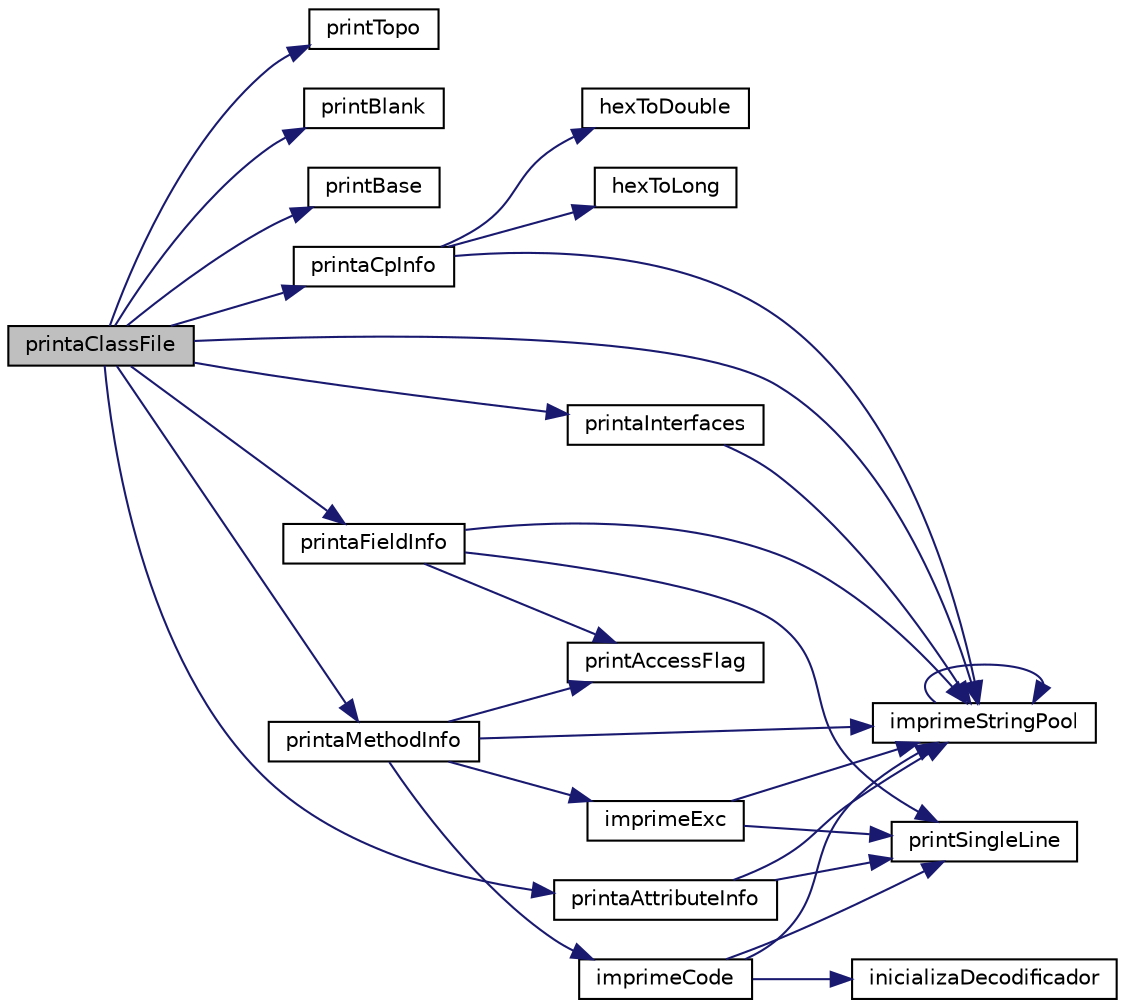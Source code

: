 digraph "printaClassFile"
{
 // INTERACTIVE_SVG=YES
  edge [fontname="Helvetica",fontsize="10",labelfontname="Helvetica",labelfontsize="10"];
  node [fontname="Helvetica",fontsize="10",shape=record];
  rankdir="LR";
  Node56 [label="printaClassFile",height=0.2,width=0.4,color="black", fillcolor="grey75", style="filled", fontcolor="black"];
  Node56 -> Node57 [color="midnightblue",fontsize="10",style="solid",fontname="Helvetica"];
  Node57 [label="printTopo",height=0.2,width=0.4,color="black", fillcolor="white", style="filled",URL="$exibidor_8c.html#a900bd082031766050012dc3b7f348205"];
  Node56 -> Node58 [color="midnightblue",fontsize="10",style="solid",fontname="Helvetica"];
  Node58 [label="printBlank",height=0.2,width=0.4,color="black", fillcolor="white", style="filled",URL="$exibidor_8c.html#a5f3fe4937a7bce5015e350ec7588d15b"];
  Node56 -> Node59 [color="midnightblue",fontsize="10",style="solid",fontname="Helvetica"];
  Node59 [label="printBase",height=0.2,width=0.4,color="black", fillcolor="white", style="filled",URL="$exibidor_8c.html#a8579e18db3f0cf53464240c9c8e45a8b"];
  Node56 -> Node60 [color="midnightblue",fontsize="10",style="solid",fontname="Helvetica"];
  Node60 [label="imprimeStringPool",height=0.2,width=0.4,color="black", fillcolor="white", style="filled",URL="$exibidor_8c.html#a779037b6863fb2a2a41e99ab25c04b8d"];
  Node60 -> Node60 [color="midnightblue",fontsize="10",style="solid",fontname="Helvetica"];
  Node56 -> Node61 [color="midnightblue",fontsize="10",style="solid",fontname="Helvetica"];
  Node61 [label="printaCpInfo",height=0.2,width=0.4,color="black", fillcolor="white", style="filled",URL="$exibidor_8c.html#afccec8f6e6482cf1068555390a62c127"];
  Node61 -> Node60 [color="midnightblue",fontsize="10",style="solid",fontname="Helvetica"];
  Node61 -> Node62 [color="midnightblue",fontsize="10",style="solid",fontname="Helvetica"];
  Node62 [label="hexToDouble",height=0.2,width=0.4,color="black", fillcolor="white", style="filled",URL="$exibidor_8c.html#ae3623748d39f700f065fc13619af7599"];
  Node61 -> Node63 [color="midnightblue",fontsize="10",style="solid",fontname="Helvetica"];
  Node63 [label="hexToLong",height=0.2,width=0.4,color="black", fillcolor="white", style="filled",URL="$exibidor_8c.html#a1d10814d2eb259040b2a191921a7878f"];
  Node56 -> Node64 [color="midnightblue",fontsize="10",style="solid",fontname="Helvetica"];
  Node64 [label="printaInterfaces",height=0.2,width=0.4,color="black", fillcolor="white", style="filled",URL="$exibidor_8c.html#a97e7f4f9858dd377560e568e6c2f6b69"];
  Node64 -> Node60 [color="midnightblue",fontsize="10",style="solid",fontname="Helvetica"];
  Node56 -> Node65 [color="midnightblue",fontsize="10",style="solid",fontname="Helvetica"];
  Node65 [label="printaFieldInfo",height=0.2,width=0.4,color="black", fillcolor="white", style="filled",URL="$exibidor_8c.html#a628a6794abdbb58d9f3a512d8918af23"];
  Node65 -> Node60 [color="midnightblue",fontsize="10",style="solid",fontname="Helvetica"];
  Node65 -> Node66 [color="midnightblue",fontsize="10",style="solid",fontname="Helvetica"];
  Node66 [label="printAccessFlag",height=0.2,width=0.4,color="black", fillcolor="white", style="filled",URL="$exibidor_8c.html#aa1dcc58c50687652a1eda3b9d99a4496"];
  Node65 -> Node67 [color="midnightblue",fontsize="10",style="solid",fontname="Helvetica"];
  Node67 [label="printSingleLine",height=0.2,width=0.4,color="black", fillcolor="white", style="filled",URL="$exibidor_8c.html#aa801ec3d076e92418c34fa5e894df667"];
  Node56 -> Node68 [color="midnightblue",fontsize="10",style="solid",fontname="Helvetica"];
  Node68 [label="printaMethodInfo",height=0.2,width=0.4,color="black", fillcolor="white", style="filled",URL="$exibidor_8c.html#ad6fba2eba482e4cd9b8e0f4727a1a916"];
  Node68 -> Node60 [color="midnightblue",fontsize="10",style="solid",fontname="Helvetica"];
  Node68 -> Node66 [color="midnightblue",fontsize="10",style="solid",fontname="Helvetica"];
  Node68 -> Node69 [color="midnightblue",fontsize="10",style="solid",fontname="Helvetica"];
  Node69 [label="imprimeCode",height=0.2,width=0.4,color="black", fillcolor="white", style="filled",URL="$exibidor_8c.html#a7c0475d7e6531aa7a07e7f1103fc56e0"];
  Node69 -> Node67 [color="midnightblue",fontsize="10",style="solid",fontname="Helvetica"];
  Node69 -> Node60 [color="midnightblue",fontsize="10",style="solid",fontname="Helvetica"];
  Node69 -> Node70 [color="midnightblue",fontsize="10",style="solid",fontname="Helvetica"];
  Node70 [label="inicializaDecodificador",height=0.2,width=0.4,color="black", fillcolor="white", style="filled",URL="$decodificador_8c.html#ac4ac4bcce3fed96b1a2657ceafda40bc"];
  Node68 -> Node71 [color="midnightblue",fontsize="10",style="solid",fontname="Helvetica"];
  Node71 [label="imprimeExc",height=0.2,width=0.4,color="black", fillcolor="white", style="filled",URL="$exibidor_8c.html#a9d4be7efdb4277ecb2294302e9d35b37"];
  Node71 -> Node67 [color="midnightblue",fontsize="10",style="solid",fontname="Helvetica"];
  Node71 -> Node60 [color="midnightblue",fontsize="10",style="solid",fontname="Helvetica"];
  Node56 -> Node72 [color="midnightblue",fontsize="10",style="solid",fontname="Helvetica"];
  Node72 [label="printaAttributeInfo",height=0.2,width=0.4,color="black", fillcolor="white", style="filled",URL="$exibidor_8c.html#aa1ebe5081deb9425d3a11c9316e3d1ec"];
  Node72 -> Node67 [color="midnightblue",fontsize="10",style="solid",fontname="Helvetica"];
  Node72 -> Node60 [color="midnightblue",fontsize="10",style="solid",fontname="Helvetica"];
}
